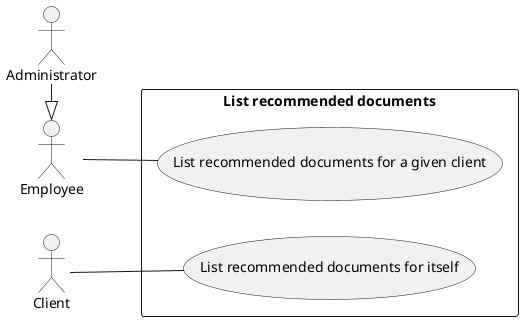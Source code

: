 @startuml Recommendations query

left to right direction

actor Client as cl
actor Employee as em
actor Administrator as ad

rectangle "List recommended documents" {
  usecase "List recommended documents for itself" as Li
  usecase "List recommended documents for a given client" as Lc
 
}

cl -- Li
em -- Lc
ad -|> em

@enduml
